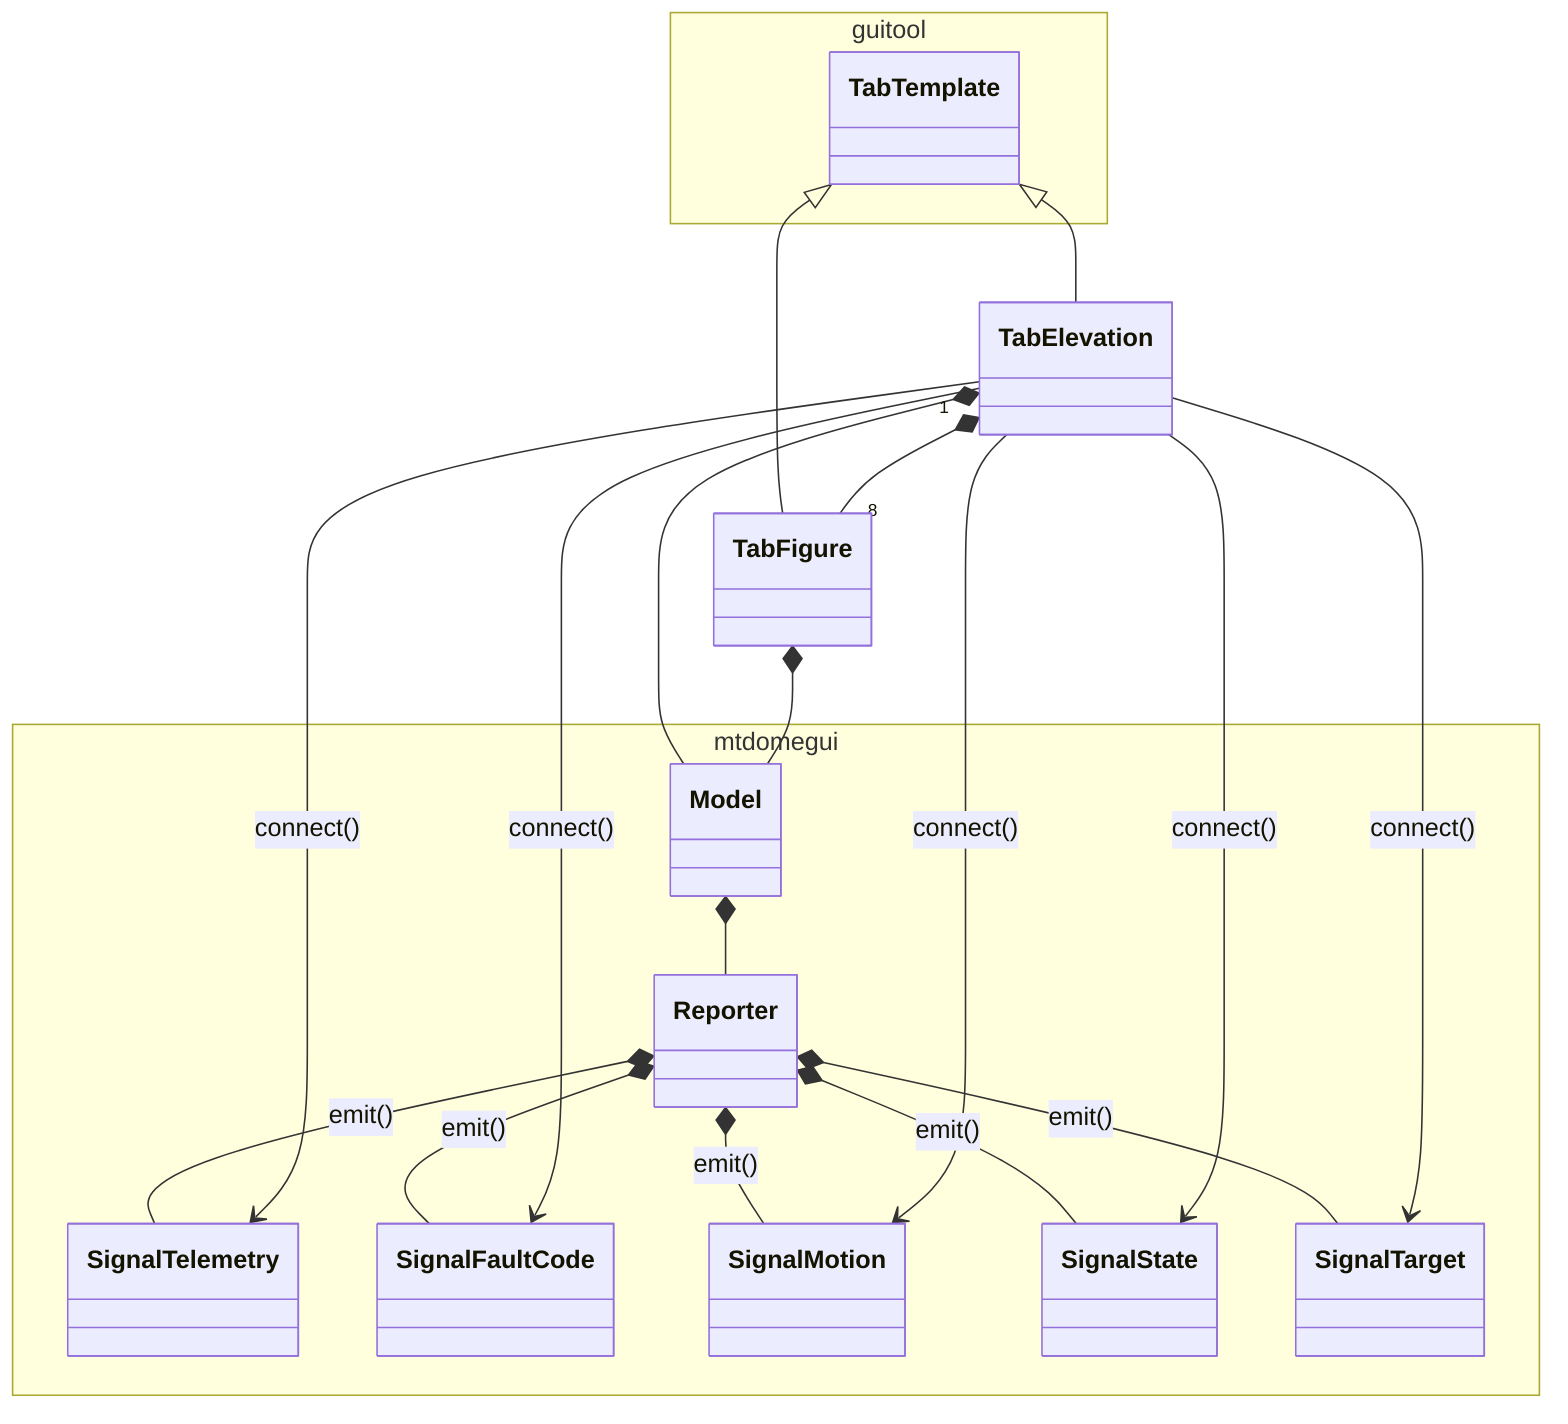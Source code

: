 classDiagram

namespace guitool {
  class TabTemplate
}

namespace mtdomegui {
  class Model
  class Reporter
  class SignalTelemetry
  class SignalFaultCode
  class SignalMotion
  class SignalState
  class SignalTarget
}

Model *-- Reporter

Reporter *-- SignalTelemetry : emit()
Reporter *-- SignalFaultCode : emit()
Reporter *-- SignalMotion : emit()
Reporter *-- SignalState : emit()
Reporter *-- SignalTarget : emit()

TabTemplate <|-- TabElevation
TabTemplate <|-- TabFigure

TabElevation *-- Model
TabElevation "1" *-- "8" TabFigure
TabElevation --> SignalTelemetry : connect()
TabElevation --> SignalFaultCode : connect()
TabElevation --> SignalMotion : connect()
TabElevation --> SignalState : connect()
TabElevation --> SignalTarget : connect()

TabFigure *-- Model